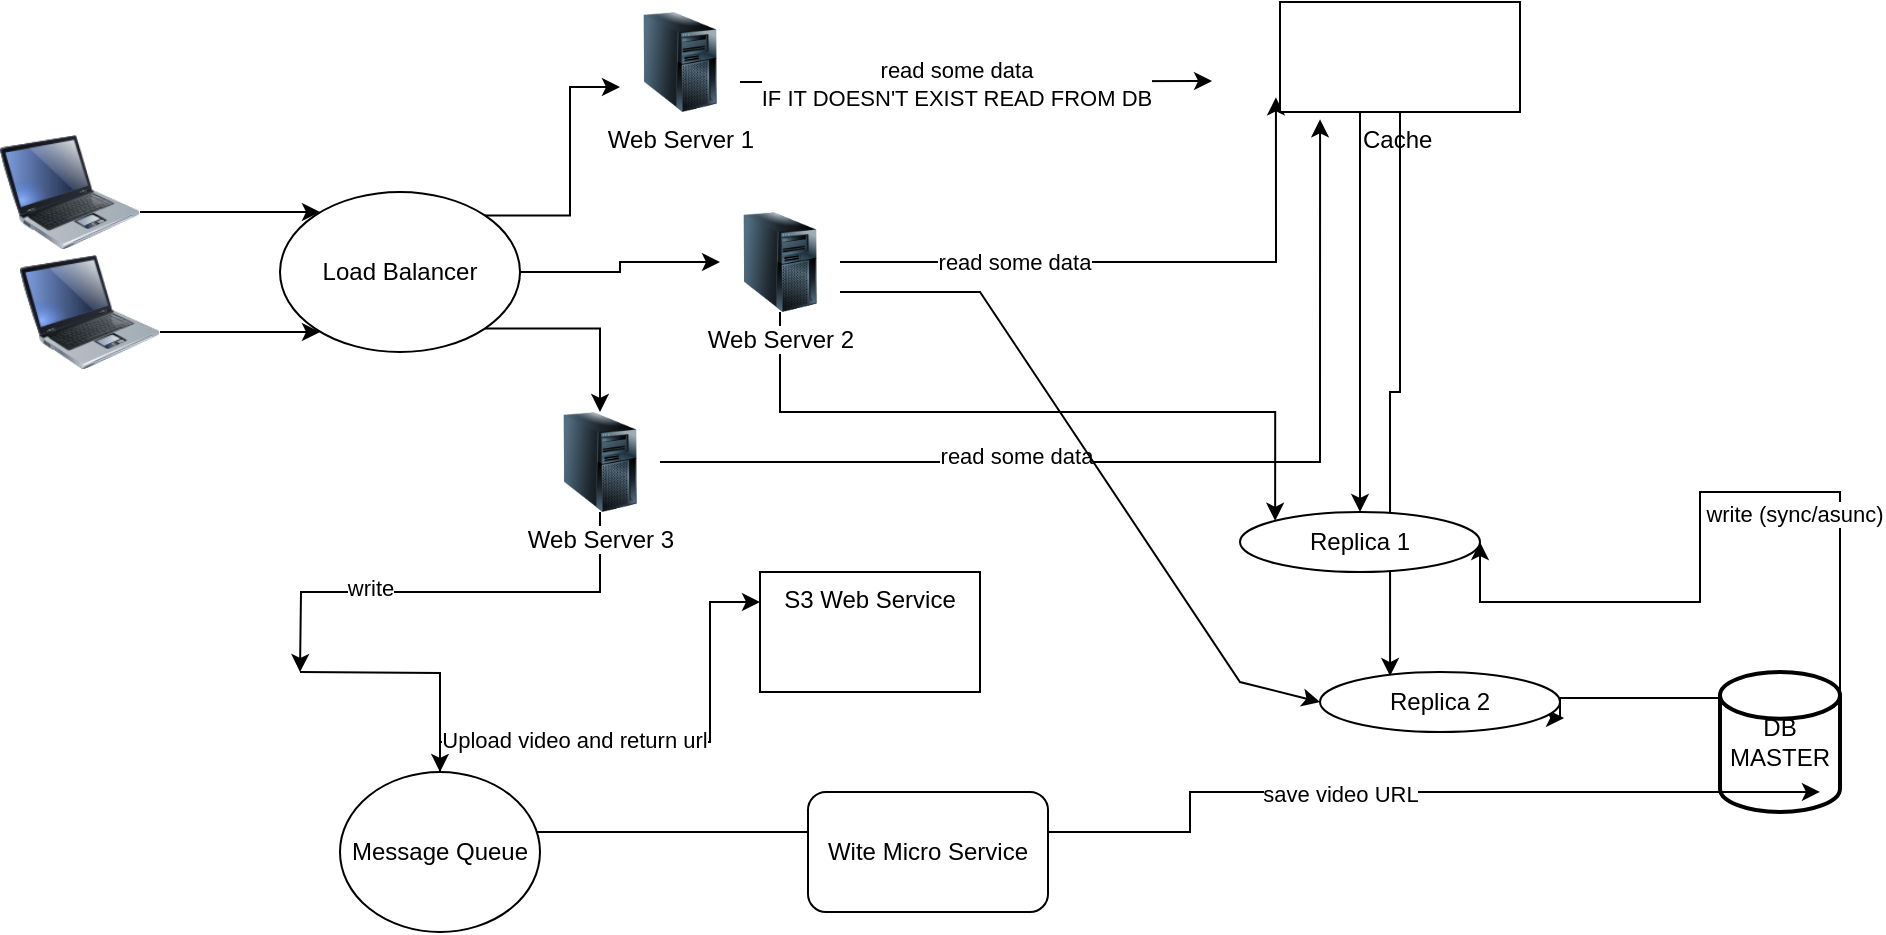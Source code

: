 <mxfile version="16.0.0" type="github" pages="2">
  <diagram id="Bxpcq6ZcuOd7nPLZQeaC" name="Page-1">
    <mxGraphModel dx="868" dy="401" grid="1" gridSize="10" guides="1" tooltips="1" connect="1" arrows="1" fold="1" page="1" pageScale="1" pageWidth="827" pageHeight="1169" math="0" shadow="0">
      <root>
        <mxCell id="0" />
        <mxCell id="1" parent="0" />
        <mxCell id="SfwmpGQDuBgJybTZIf0c-41" style="edgeStyle=orthogonalEdgeStyle;rounded=0;orthogonalLoop=1;jettySize=auto;html=1;exitX=1;exitY=0.85;exitDx=0;exitDy=0;exitPerimeter=0;entryX=1;entryY=0.5;entryDx=0;entryDy=0;" parent="1" source="SfwmpGQDuBgJybTZIf0c-9" target="SfwmpGQDuBgJybTZIf0c-39" edge="1">
          <mxGeometry relative="1" as="geometry">
            <Array as="points">
              <mxPoint x="860" y="250" />
              <mxPoint x="860" y="305" />
            </Array>
          </mxGeometry>
        </mxCell>
        <mxCell id="SfwmpGQDuBgJybTZIf0c-43" value="write (sync/asunc)" style="edgeLabel;html=1;align=center;verticalAlign=middle;resizable=0;points=[];" parent="SfwmpGQDuBgJybTZIf0c-41" vertex="1" connectable="0">
          <mxGeometry x="0.13" y="-1" relative="1" as="geometry">
            <mxPoint x="48" y="-4" as="offset" />
          </mxGeometry>
        </mxCell>
        <mxCell id="SfwmpGQDuBgJybTZIf0c-42" style="edgeStyle=orthogonalEdgeStyle;rounded=0;orthogonalLoop=1;jettySize=auto;html=1;exitX=0.5;exitY=1;exitDx=0;exitDy=0;exitPerimeter=0;entryX=1.017;entryY=0.767;entryDx=0;entryDy=0;entryPerimeter=0;" parent="1" source="SfwmpGQDuBgJybTZIf0c-9" target="SfwmpGQDuBgJybTZIf0c-40" edge="1">
          <mxGeometry relative="1" as="geometry">
            <Array as="points">
              <mxPoint x="790" y="353" />
            </Array>
          </mxGeometry>
        </mxCell>
        <mxCell id="SfwmpGQDuBgJybTZIf0c-9" value="DB MASTER" style="strokeWidth=2;html=1;shape=mxgraph.flowchart.database;whiteSpace=wrap;" parent="1" vertex="1">
          <mxGeometry x="870" y="340" width="60" height="70" as="geometry" />
        </mxCell>
        <mxCell id="SfwmpGQDuBgJybTZIf0c-12" value="" style="endArrow=classic;html=1;rounded=0;" parent="1" edge="1">
          <mxGeometry width="50" height="50" relative="1" as="geometry">
            <mxPoint x="110" y="110" as="sourcePoint" />
            <mxPoint x="170" y="110" as="targetPoint" />
            <Array as="points">
              <mxPoint x="80" y="110" />
              <mxPoint x="110" y="110" />
            </Array>
          </mxGeometry>
        </mxCell>
        <mxCell id="SfwmpGQDuBgJybTZIf0c-13" value="" style="image;html=1;image=img/lib/clip_art/computers/Laptop_128x128.png" parent="1" vertex="1">
          <mxGeometry x="10" y="70" width="70" height="60" as="geometry" />
        </mxCell>
        <mxCell id="SfwmpGQDuBgJybTZIf0c-14" value="" style="image;html=1;image=img/lib/clip_art/computers/Laptop_128x128.png" parent="1" vertex="1">
          <mxGeometry x="20" y="130" width="70" height="60" as="geometry" />
        </mxCell>
        <mxCell id="SfwmpGQDuBgJybTZIf0c-15" value="" style="endArrow=classic;html=1;rounded=0;" parent="1" edge="1">
          <mxGeometry width="50" height="50" relative="1" as="geometry">
            <mxPoint x="120" y="170" as="sourcePoint" />
            <mxPoint x="170" y="170" as="targetPoint" />
            <Array as="points">
              <mxPoint x="90" y="170" />
              <mxPoint x="120" y="170" />
            </Array>
          </mxGeometry>
        </mxCell>
        <mxCell id="SfwmpGQDuBgJybTZIf0c-21" style="edgeStyle=orthogonalEdgeStyle;rounded=0;orthogonalLoop=1;jettySize=auto;html=1;exitX=1;exitY=0;exitDx=0;exitDy=0;entryX=0;entryY=0.75;entryDx=0;entryDy=0;" parent="1" source="SfwmpGQDuBgJybTZIf0c-16" target="SfwmpGQDuBgJybTZIf0c-18" edge="1">
          <mxGeometry relative="1" as="geometry" />
        </mxCell>
        <mxCell id="SfwmpGQDuBgJybTZIf0c-22" style="edgeStyle=orthogonalEdgeStyle;rounded=0;orthogonalLoop=1;jettySize=auto;html=1;exitX=1;exitY=0.5;exitDx=0;exitDy=0;" parent="1" source="SfwmpGQDuBgJybTZIf0c-16" target="SfwmpGQDuBgJybTZIf0c-19" edge="1">
          <mxGeometry relative="1" as="geometry" />
        </mxCell>
        <mxCell id="SfwmpGQDuBgJybTZIf0c-23" style="edgeStyle=orthogonalEdgeStyle;rounded=0;orthogonalLoop=1;jettySize=auto;html=1;exitX=1;exitY=1;exitDx=0;exitDy=0;" parent="1" source="SfwmpGQDuBgJybTZIf0c-16" target="SfwmpGQDuBgJybTZIf0c-20" edge="1">
          <mxGeometry relative="1" as="geometry" />
        </mxCell>
        <mxCell id="SfwmpGQDuBgJybTZIf0c-16" value="Load Balancer" style="ellipse;whiteSpace=wrap;html=1;" parent="1" vertex="1">
          <mxGeometry x="150" y="100" width="120" height="80" as="geometry" />
        </mxCell>
        <mxCell id="SfwmpGQDuBgJybTZIf0c-25" style="edgeStyle=orthogonalEdgeStyle;rounded=0;orthogonalLoop=1;jettySize=auto;html=1;entryX=-0.033;entryY=0.433;entryDx=0;entryDy=0;entryPerimeter=0;" parent="1" edge="1">
          <mxGeometry relative="1" as="geometry">
            <mxPoint x="380" y="45" as="sourcePoint" />
            <mxPoint x="616.04" y="44.5" as="targetPoint" />
            <Array as="points">
              <mxPoint x="450" y="44.52" />
              <mxPoint x="450" y="44.52" />
            </Array>
          </mxGeometry>
        </mxCell>
        <mxCell id="SfwmpGQDuBgJybTZIf0c-29" value="read some data&lt;br&gt;IF IT DOESN&#39;T EXIST READ FROM DB" style="edgeLabel;html=1;align=center;verticalAlign=middle;resizable=0;points=[];" parent="SfwmpGQDuBgJybTZIf0c-25" vertex="1" connectable="0">
          <mxGeometry x="-0.276" y="-1" relative="1" as="geometry">
            <mxPoint x="22" as="offset" />
          </mxGeometry>
        </mxCell>
        <mxCell id="SfwmpGQDuBgJybTZIf0c-18" value="Web Server 1" style="image;html=1;image=img/lib/clip_art/computers/Server_Tower_128x128.png" parent="1" vertex="1">
          <mxGeometry x="320" y="10" width="60" height="50" as="geometry" />
        </mxCell>
        <mxCell id="SfwmpGQDuBgJybTZIf0c-26" style="edgeStyle=orthogonalEdgeStyle;rounded=0;orthogonalLoop=1;jettySize=auto;html=1;exitX=1;exitY=0.5;exitDx=0;exitDy=0;entryX=-0.017;entryY=0.867;entryDx=0;entryDy=0;entryPerimeter=0;" parent="1" source="SfwmpGQDuBgJybTZIf0c-19" target="SfwmpGQDuBgJybTZIf0c-24" edge="1">
          <mxGeometry relative="1" as="geometry" />
        </mxCell>
        <mxCell id="SfwmpGQDuBgJybTZIf0c-30" value="read some data" style="edgeLabel;html=1;align=center;verticalAlign=middle;resizable=0;points=[];" parent="SfwmpGQDuBgJybTZIf0c-26" vertex="1" connectable="0">
          <mxGeometry x="-0.423" relative="1" as="geometry">
            <mxPoint as="offset" />
          </mxGeometry>
        </mxCell>
        <mxCell id="SfwmpGQDuBgJybTZIf0c-44" style="edgeStyle=orthogonalEdgeStyle;rounded=0;orthogonalLoop=1;jettySize=auto;html=1;exitX=0.5;exitY=1;exitDx=0;exitDy=0;entryX=0;entryY=0;entryDx=0;entryDy=0;" parent="1" source="SfwmpGQDuBgJybTZIf0c-19" target="SfwmpGQDuBgJybTZIf0c-39" edge="1">
          <mxGeometry relative="1" as="geometry" />
        </mxCell>
        <mxCell id="SfwmpGQDuBgJybTZIf0c-19" value="Web Server 2" style="image;html=1;image=img/lib/clip_art/computers/Server_Tower_128x128.png" parent="1" vertex="1">
          <mxGeometry x="370" y="110" width="60" height="50" as="geometry" />
        </mxCell>
        <mxCell id="SfwmpGQDuBgJybTZIf0c-27" style="edgeStyle=orthogonalEdgeStyle;rounded=0;orthogonalLoop=1;jettySize=auto;html=1;entryX=0.167;entryY=1.067;entryDx=0;entryDy=0;entryPerimeter=0;" parent="1" source="SfwmpGQDuBgJybTZIf0c-20" target="SfwmpGQDuBgJybTZIf0c-24" edge="1">
          <mxGeometry relative="1" as="geometry" />
        </mxCell>
        <mxCell id="SfwmpGQDuBgJybTZIf0c-31" value="read some data" style="edgeLabel;html=1;align=center;verticalAlign=middle;resizable=0;points=[];" parent="SfwmpGQDuBgJybTZIf0c-27" vertex="1" connectable="0">
          <mxGeometry x="-0.292" y="3" relative="1" as="geometry">
            <mxPoint as="offset" />
          </mxGeometry>
        </mxCell>
        <mxCell id="SfwmpGQDuBgJybTZIf0c-33" style="edgeStyle=orthogonalEdgeStyle;rounded=0;orthogonalLoop=1;jettySize=auto;html=1;exitX=0.5;exitY=1;exitDx=0;exitDy=0;" parent="1" source="SfwmpGQDuBgJybTZIf0c-20" edge="1">
          <mxGeometry relative="1" as="geometry">
            <mxPoint x="160" y="340" as="targetPoint" />
          </mxGeometry>
        </mxCell>
        <mxCell id="SfwmpGQDuBgJybTZIf0c-34" value="write&lt;br&gt;" style="edgeLabel;html=1;align=center;verticalAlign=middle;resizable=0;points=[];" parent="SfwmpGQDuBgJybTZIf0c-33" vertex="1" connectable="0">
          <mxGeometry x="0.35" y="-2" relative="1" as="geometry">
            <mxPoint as="offset" />
          </mxGeometry>
        </mxCell>
        <mxCell id="SfwmpGQDuBgJybTZIf0c-20" value="Web Server 3" style="image;html=1;image=img/lib/clip_art/computers/Server_Tower_128x128.png" parent="1" vertex="1">
          <mxGeometry x="280" y="210" width="60" height="50" as="geometry" />
        </mxCell>
        <mxCell id="SfwmpGQDuBgJybTZIf0c-45" style="edgeStyle=orthogonalEdgeStyle;rounded=0;orthogonalLoop=1;jettySize=auto;html=1;entryX=0.5;entryY=0;entryDx=0;entryDy=0;" parent="1" source="SfwmpGQDuBgJybTZIf0c-24" target="SfwmpGQDuBgJybTZIf0c-39" edge="1">
          <mxGeometry relative="1" as="geometry">
            <Array as="points">
              <mxPoint x="690" y="220" />
              <mxPoint x="690" y="220" />
            </Array>
          </mxGeometry>
        </mxCell>
        <mxCell id="SfwmpGQDuBgJybTZIf0c-46" style="edgeStyle=orthogonalEdgeStyle;rounded=0;orthogonalLoop=1;jettySize=auto;html=1;entryX=0.292;entryY=0.067;entryDx=0;entryDy=0;entryPerimeter=0;" parent="1" source="SfwmpGQDuBgJybTZIf0c-24" target="SfwmpGQDuBgJybTZIf0c-40" edge="1">
          <mxGeometry relative="1" as="geometry" />
        </mxCell>
        <mxCell id="SfwmpGQDuBgJybTZIf0c-24" value="Cache&amp;nbsp;" style="verticalLabelPosition=bottom;verticalAlign=top;html=1;shape=mxgraph.basic.rect;fillColor2=none;strokeWidth=1;size=20;indent=5;" parent="1" vertex="1">
          <mxGeometry x="650" y="5" width="120" height="55" as="geometry" />
        </mxCell>
        <mxCell id="SfwmpGQDuBgJybTZIf0c-48" style="edgeStyle=orthogonalEdgeStyle;rounded=0;orthogonalLoop=1;jettySize=auto;html=1;" parent="1" target="SfwmpGQDuBgJybTZIf0c-47" edge="1">
          <mxGeometry relative="1" as="geometry">
            <mxPoint x="160" y="340" as="sourcePoint" />
          </mxGeometry>
        </mxCell>
        <mxCell id="SfwmpGQDuBgJybTZIf0c-35" value="S3 Web Service&lt;br&gt;" style="whiteSpace=wrap;html=1;verticalAlign=top;strokeWidth=1;" parent="1" vertex="1">
          <mxGeometry x="390" y="290" width="110" height="60" as="geometry" />
        </mxCell>
        <mxCell id="SfwmpGQDuBgJybTZIf0c-37" value="" style="endArrow=classic;html=1;rounded=0;entryX=0;entryY=0.5;entryDx=0;entryDy=0;" parent="1" target="SfwmpGQDuBgJybTZIf0c-40" edge="1">
          <mxGeometry width="50" height="50" relative="1" as="geometry">
            <mxPoint x="460" y="150" as="sourcePoint" />
            <mxPoint x="670" y="310" as="targetPoint" />
            <Array as="points">
              <mxPoint x="430" y="150" />
              <mxPoint x="500" y="150" />
              <mxPoint x="630" y="345" />
            </Array>
          </mxGeometry>
        </mxCell>
        <mxCell id="SfwmpGQDuBgJybTZIf0c-39" value="Replica 1" style="ellipse;whiteSpace=wrap;html=1;" parent="1" vertex="1">
          <mxGeometry x="630" y="260" width="120" height="30" as="geometry" />
        </mxCell>
        <mxCell id="SfwmpGQDuBgJybTZIf0c-40" value="Replica 2" style="ellipse;whiteSpace=wrap;html=1;" parent="1" vertex="1">
          <mxGeometry x="670" y="340" width="120" height="30" as="geometry" />
        </mxCell>
        <mxCell id="SfwmpGQDuBgJybTZIf0c-50" style="edgeStyle=orthogonalEdgeStyle;rounded=0;orthogonalLoop=1;jettySize=auto;html=1;entryX=0.833;entryY=0.857;entryDx=0;entryDy=0;entryPerimeter=0;" parent="1" source="SfwmpGQDuBgJybTZIf0c-47" target="SfwmpGQDuBgJybTZIf0c-9" edge="1">
          <mxGeometry relative="1" as="geometry">
            <Array as="points">
              <mxPoint x="605" y="420" />
              <mxPoint x="605" y="400" />
            </Array>
          </mxGeometry>
        </mxCell>
        <mxCell id="SfwmpGQDuBgJybTZIf0c-51" value="save video URL" style="edgeLabel;html=1;align=center;verticalAlign=middle;resizable=0;points=[];" parent="SfwmpGQDuBgJybTZIf0c-50" vertex="1" connectable="0">
          <mxGeometry x="0.273" y="-1" relative="1" as="geometry">
            <mxPoint as="offset" />
          </mxGeometry>
        </mxCell>
        <mxCell id="SfwmpGQDuBgJybTZIf0c-56" style="edgeStyle=orthogonalEdgeStyle;rounded=0;orthogonalLoop=1;jettySize=auto;html=1;entryX=0;entryY=0.25;entryDx=0;entryDy=0;" parent="1" source="SfwmpGQDuBgJybTZIf0c-47" target="SfwmpGQDuBgJybTZIf0c-35" edge="1">
          <mxGeometry relative="1" as="geometry">
            <mxPoint x="360" y="310" as="targetPoint" />
            <Array as="points">
              <mxPoint x="365" y="375" />
              <mxPoint x="365" y="305" />
            </Array>
          </mxGeometry>
        </mxCell>
        <mxCell id="SfwmpGQDuBgJybTZIf0c-57" value="Upload video and return url" style="edgeLabel;html=1;align=center;verticalAlign=middle;resizable=0;points=[];" parent="SfwmpGQDuBgJybTZIf0c-56" vertex="1" connectable="0">
          <mxGeometry x="-0.333" y="1" relative="1" as="geometry">
            <mxPoint as="offset" />
          </mxGeometry>
        </mxCell>
        <mxCell id="SfwmpGQDuBgJybTZIf0c-47" value="Message Queue" style="ellipse;whiteSpace=wrap;html=1;" parent="1" vertex="1">
          <mxGeometry x="180" y="390" width="100" height="80" as="geometry" />
        </mxCell>
        <mxCell id="SfwmpGQDuBgJybTZIf0c-53" value="Wite Micro Service" style="rounded=1;whiteSpace=wrap;html=1;" parent="1" vertex="1">
          <mxGeometry x="414" y="400" width="120" height="60" as="geometry" />
        </mxCell>
      </root>
    </mxGraphModel>
  </diagram>
  <diagram id="iD-CHvnGOfRXVFGSTGCP" name="Page-2">
    <mxGraphModel dx="1320" dy="435" grid="1" gridSize="10" guides="1" tooltips="1" connect="1" arrows="1" fold="1" page="1" pageScale="1" pageWidth="827" pageHeight="1169" math="0" shadow="0">
      <root>
        <mxCell id="1__1fN3CHz7Pnr94-GQQ-0" />
        <mxCell id="1__1fN3CHz7Pnr94-GQQ-1" parent="1__1fN3CHz7Pnr94-GQQ-0" />
        <mxCell id="1__1fN3CHz7Pnr94-GQQ-2" value="1- post&lt;br&gt;2- lik / dis&lt;br&gt;3- comment&lt;br&gt;4- follow" style="rounded=0;whiteSpace=wrap;html=1;" vertex="1" parent="1__1fN3CHz7Pnr94-GQQ-1">
          <mxGeometry x="40" y="80" width="120" height="100" as="geometry" />
        </mxCell>
        <mxCell id="1__1fN3CHz7Pnr94-GQQ-3" value="USER&amp;nbsp;" style="rounded=0;whiteSpace=wrap;html=1;" vertex="1" parent="1__1fN3CHz7Pnr94-GQQ-1">
          <mxGeometry x="220" y="80" width="120" height="60" as="geometry" />
        </mxCell>
        <mxCell id="1__1fN3CHz7Pnr94-GQQ-4" value="id&lt;br&gt;name&lt;br&gt;gender&lt;br&gt;birthdate&lt;br&gt;pic&lt;br&gt;role&lt;br&gt;" style="rounded=0;whiteSpace=wrap;html=1;" vertex="1" parent="1__1fN3CHz7Pnr94-GQQ-1">
          <mxGeometry x="220" y="150" width="120" height="130" as="geometry" />
        </mxCell>
        <mxCell id="1__1fN3CHz7Pnr94-GQQ-5" value="id&lt;br&gt;userId&lt;br&gt;text&lt;br&gt;media&lt;br&gt;like&lt;br&gt;commentsCounter&lt;br&gt;" style="rounded=0;whiteSpace=wrap;html=1;" vertex="1" parent="1__1fN3CHz7Pnr94-GQQ-1">
          <mxGeometry x="360" y="150" width="120" height="120" as="geometry" />
        </mxCell>
        <mxCell id="1__1fN3CHz7Pnr94-GQQ-8" value="POST" style="rounded=0;whiteSpace=wrap;html=1;" vertex="1" parent="1__1fN3CHz7Pnr94-GQQ-1">
          <mxGeometry x="360" y="80" width="120" height="60" as="geometry" />
        </mxCell>
        <mxCell id="1__1fN3CHz7Pnr94-GQQ-9" value="comment" style="rounded=0;whiteSpace=wrap;html=1;" vertex="1" parent="1__1fN3CHz7Pnr94-GQQ-1">
          <mxGeometry x="490" y="80" width="120" height="60" as="geometry" />
        </mxCell>
        <mxCell id="1__1fN3CHz7Pnr94-GQQ-10" value="id&lt;br&gt;userId&lt;br&gt;postId&lt;br&gt;text&lt;br&gt;media&lt;br&gt;like&lt;br&gt;replyCounter" style="rounded=0;whiteSpace=wrap;html=1;" vertex="1" parent="1__1fN3CHz7Pnr94-GQQ-1">
          <mxGeometry x="490" y="150" width="120" height="120" as="geometry" />
        </mxCell>
        <mxCell id="1__1fN3CHz7Pnr94-GQQ-14" style="edgeStyle=orthogonalEdgeStyle;rounded=0;orthogonalLoop=1;jettySize=auto;html=1;exitX=1;exitY=0.5;exitDx=0;exitDy=0;entryX=0;entryY=0.5;entryDx=0;entryDy=0;" edge="1" parent="1__1fN3CHz7Pnr94-GQQ-1" source="1__1fN3CHz7Pnr94-GQQ-12" target="1__1fN3CHz7Pnr94-GQQ-13">
          <mxGeometry relative="1" as="geometry" />
        </mxCell>
        <mxCell id="1__1fN3CHz7Pnr94-GQQ-12" value="client&lt;br&gt;www.masrawy.com" style="rounded=0;whiteSpace=wrap;html=1;" vertex="1" parent="1__1fN3CHz7Pnr94-GQQ-1">
          <mxGeometry x="10" y="350" width="120" height="60" as="geometry" />
        </mxCell>
        <mxCell id="1__1fN3CHz7Pnr94-GQQ-13" value="[id , id]&lt;br&gt;select * from posts where user_id in(&lt;br&gt;select followingIds from followings where id = userId&amp;nbsp;&lt;br&gt;)&lt;br&gt;order by timestamp desc&amp;nbsp;&amp;nbsp;" style="rounded=0;whiteSpace=wrap;html=1;" vertex="1" parent="1__1fN3CHz7Pnr94-GQQ-1">
          <mxGeometry x="180" y="350" width="430" height="160" as="geometry" />
        </mxCell>
      </root>
    </mxGraphModel>
  </diagram>
</mxfile>
